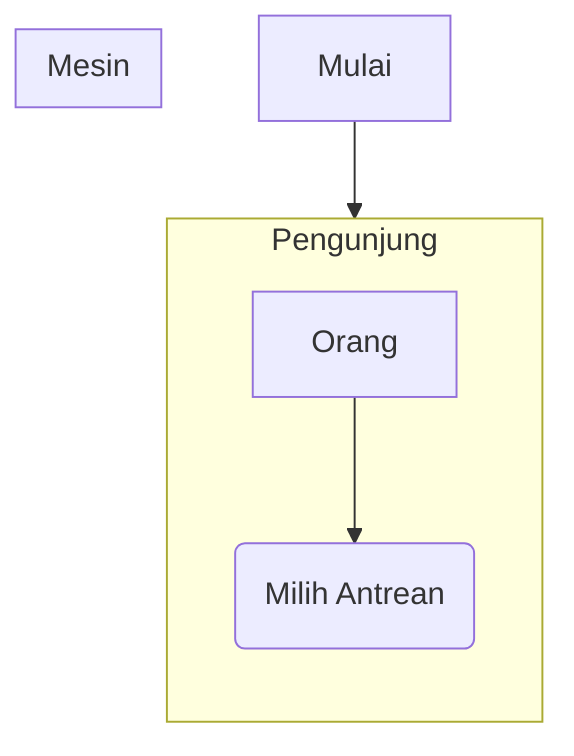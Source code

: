 flowchart TB
  Mulai --> Pengunjung
  subgraph Pengunjung
    direction TB
    Orang --> a("`Milih Antrean`")
  end
  subgraph Mesin
  end
